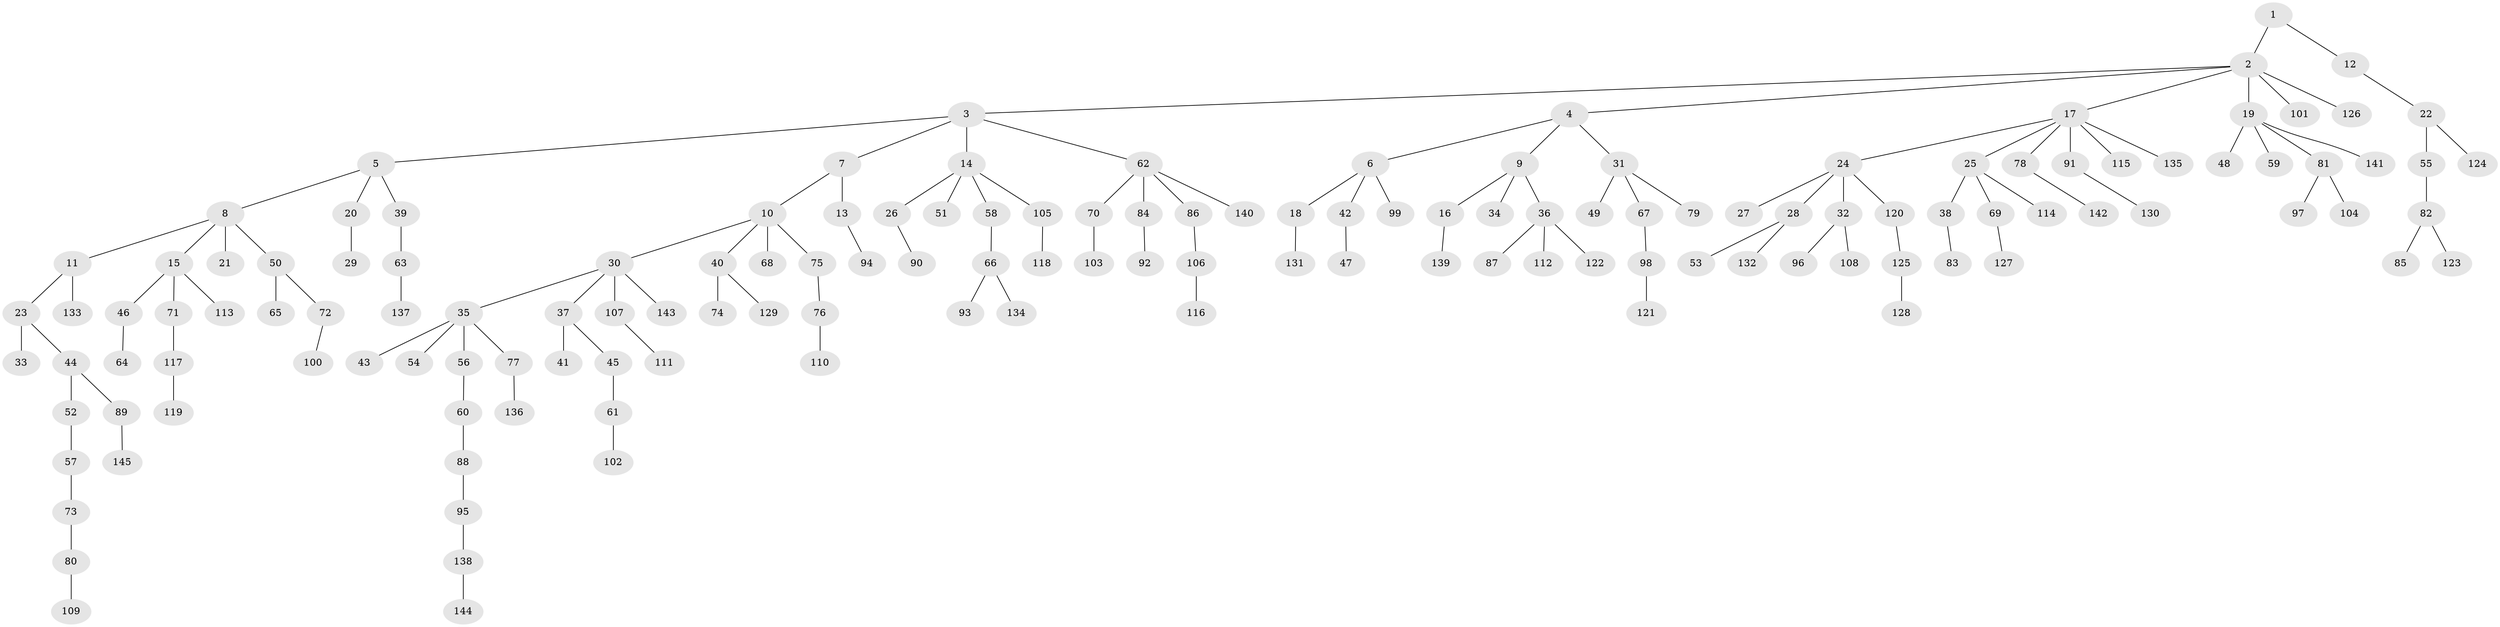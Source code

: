 // Generated by graph-tools (version 1.1) at 2025/15/03/09/25 04:15:24]
// undirected, 145 vertices, 144 edges
graph export_dot {
graph [start="1"]
  node [color=gray90,style=filled];
  1;
  2;
  3;
  4;
  5;
  6;
  7;
  8;
  9;
  10;
  11;
  12;
  13;
  14;
  15;
  16;
  17;
  18;
  19;
  20;
  21;
  22;
  23;
  24;
  25;
  26;
  27;
  28;
  29;
  30;
  31;
  32;
  33;
  34;
  35;
  36;
  37;
  38;
  39;
  40;
  41;
  42;
  43;
  44;
  45;
  46;
  47;
  48;
  49;
  50;
  51;
  52;
  53;
  54;
  55;
  56;
  57;
  58;
  59;
  60;
  61;
  62;
  63;
  64;
  65;
  66;
  67;
  68;
  69;
  70;
  71;
  72;
  73;
  74;
  75;
  76;
  77;
  78;
  79;
  80;
  81;
  82;
  83;
  84;
  85;
  86;
  87;
  88;
  89;
  90;
  91;
  92;
  93;
  94;
  95;
  96;
  97;
  98;
  99;
  100;
  101;
  102;
  103;
  104;
  105;
  106;
  107;
  108;
  109;
  110;
  111;
  112;
  113;
  114;
  115;
  116;
  117;
  118;
  119;
  120;
  121;
  122;
  123;
  124;
  125;
  126;
  127;
  128;
  129;
  130;
  131;
  132;
  133;
  134;
  135;
  136;
  137;
  138;
  139;
  140;
  141;
  142;
  143;
  144;
  145;
  1 -- 2;
  1 -- 12;
  2 -- 3;
  2 -- 4;
  2 -- 17;
  2 -- 19;
  2 -- 101;
  2 -- 126;
  3 -- 5;
  3 -- 7;
  3 -- 14;
  3 -- 62;
  4 -- 6;
  4 -- 9;
  4 -- 31;
  5 -- 8;
  5 -- 20;
  5 -- 39;
  6 -- 18;
  6 -- 42;
  6 -- 99;
  7 -- 10;
  7 -- 13;
  8 -- 11;
  8 -- 15;
  8 -- 21;
  8 -- 50;
  9 -- 16;
  9 -- 34;
  9 -- 36;
  10 -- 30;
  10 -- 40;
  10 -- 68;
  10 -- 75;
  11 -- 23;
  11 -- 133;
  12 -- 22;
  13 -- 94;
  14 -- 26;
  14 -- 51;
  14 -- 58;
  14 -- 105;
  15 -- 46;
  15 -- 71;
  15 -- 113;
  16 -- 139;
  17 -- 24;
  17 -- 25;
  17 -- 78;
  17 -- 91;
  17 -- 115;
  17 -- 135;
  18 -- 131;
  19 -- 48;
  19 -- 59;
  19 -- 81;
  19 -- 141;
  20 -- 29;
  22 -- 55;
  22 -- 124;
  23 -- 33;
  23 -- 44;
  24 -- 27;
  24 -- 28;
  24 -- 32;
  24 -- 120;
  25 -- 38;
  25 -- 69;
  25 -- 114;
  26 -- 90;
  28 -- 53;
  28 -- 132;
  30 -- 35;
  30 -- 37;
  30 -- 107;
  30 -- 143;
  31 -- 49;
  31 -- 67;
  31 -- 79;
  32 -- 96;
  32 -- 108;
  35 -- 43;
  35 -- 54;
  35 -- 56;
  35 -- 77;
  36 -- 87;
  36 -- 112;
  36 -- 122;
  37 -- 41;
  37 -- 45;
  38 -- 83;
  39 -- 63;
  40 -- 74;
  40 -- 129;
  42 -- 47;
  44 -- 52;
  44 -- 89;
  45 -- 61;
  46 -- 64;
  50 -- 65;
  50 -- 72;
  52 -- 57;
  55 -- 82;
  56 -- 60;
  57 -- 73;
  58 -- 66;
  60 -- 88;
  61 -- 102;
  62 -- 70;
  62 -- 84;
  62 -- 86;
  62 -- 140;
  63 -- 137;
  66 -- 93;
  66 -- 134;
  67 -- 98;
  69 -- 127;
  70 -- 103;
  71 -- 117;
  72 -- 100;
  73 -- 80;
  75 -- 76;
  76 -- 110;
  77 -- 136;
  78 -- 142;
  80 -- 109;
  81 -- 97;
  81 -- 104;
  82 -- 85;
  82 -- 123;
  84 -- 92;
  86 -- 106;
  88 -- 95;
  89 -- 145;
  91 -- 130;
  95 -- 138;
  98 -- 121;
  105 -- 118;
  106 -- 116;
  107 -- 111;
  117 -- 119;
  120 -- 125;
  125 -- 128;
  138 -- 144;
}
